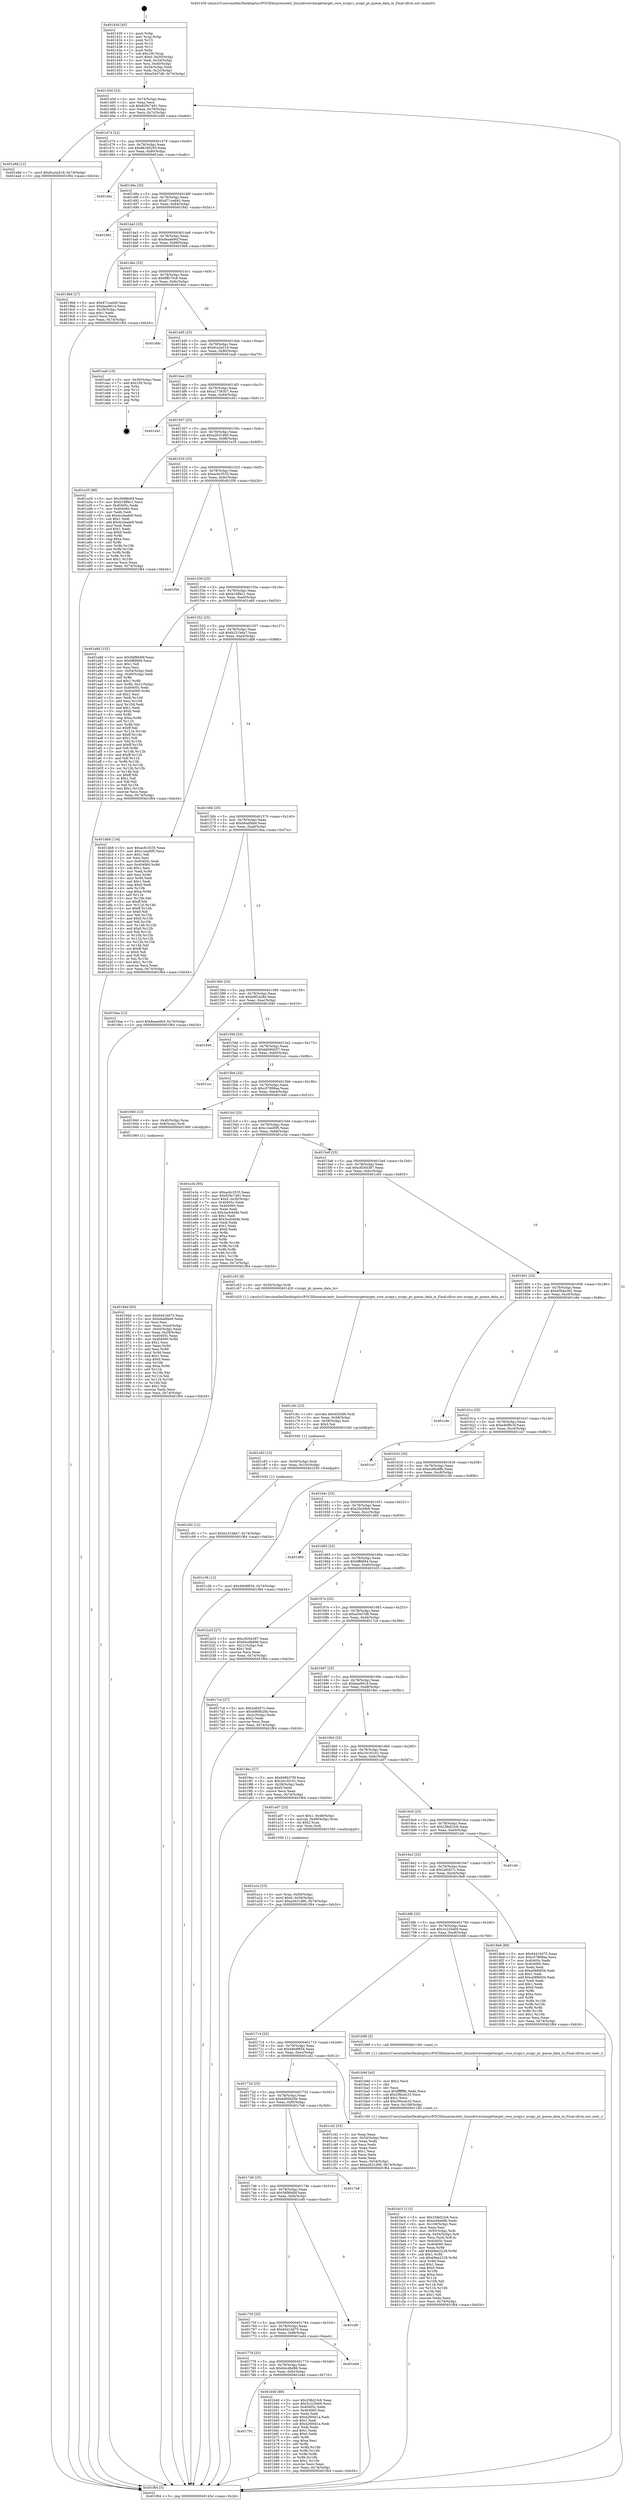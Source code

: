 digraph "0x401430" {
  label = "0x401430 (/mnt/c/Users/mathe/Desktop/tcc/POCII/binaries/extr_linuxdriverstargettarget_core_xcopy.c_xcopy_pt_queue_data_in_Final-ollvm.out::main(0))"
  labelloc = "t"
  node[shape=record]

  Entry [label="",width=0.3,height=0.3,shape=circle,fillcolor=black,style=filled]
  "0x40145d" [label="{
     0x40145d [23]\l
     | [instrs]\l
     &nbsp;&nbsp;0x40145d \<+3\>: mov -0x74(%rbp),%eax\l
     &nbsp;&nbsp;0x401460 \<+2\>: mov %eax,%ecx\l
     &nbsp;&nbsp;0x401462 \<+6\>: sub $0x829c7481,%ecx\l
     &nbsp;&nbsp;0x401468 \<+3\>: mov %eax,-0x78(%rbp)\l
     &nbsp;&nbsp;0x40146b \<+3\>: mov %ecx,-0x7c(%rbp)\l
     &nbsp;&nbsp;0x40146e \<+6\>: je 0000000000401e9d \<main+0xa6d\>\l
  }"]
  "0x401e9d" [label="{
     0x401e9d [12]\l
     | [instrs]\l
     &nbsp;&nbsp;0x401e9d \<+7\>: movl $0x9ca3a518,-0x74(%rbp)\l
     &nbsp;&nbsp;0x401ea4 \<+5\>: jmp 0000000000401f64 \<main+0xb34\>\l
  }"]
  "0x401474" [label="{
     0x401474 [22]\l
     | [instrs]\l
     &nbsp;&nbsp;0x401474 \<+5\>: jmp 0000000000401479 \<main+0x49\>\l
     &nbsp;&nbsp;0x401479 \<+3\>: mov -0x78(%rbp),%eax\l
     &nbsp;&nbsp;0x40147c \<+5\>: sub $0x86266293,%eax\l
     &nbsp;&nbsp;0x401481 \<+3\>: mov %eax,-0x80(%rbp)\l
     &nbsp;&nbsp;0x401484 \<+6\>: je 0000000000401ebc \<main+0xa8c\>\l
  }"]
  Exit [label="",width=0.3,height=0.3,shape=circle,fillcolor=black,style=filled,peripheries=2]
  "0x401ebc" [label="{
     0x401ebc\l
  }", style=dashed]
  "0x40148a" [label="{
     0x40148a [25]\l
     | [instrs]\l
     &nbsp;&nbsp;0x40148a \<+5\>: jmp 000000000040148f \<main+0x5f\>\l
     &nbsp;&nbsp;0x40148f \<+3\>: mov -0x78(%rbp),%eax\l
     &nbsp;&nbsp;0x401492 \<+5\>: sub $0x871ced40,%eax\l
     &nbsp;&nbsp;0x401497 \<+6\>: mov %eax,-0x84(%rbp)\l
     &nbsp;&nbsp;0x40149d \<+6\>: je 00000000004019d1 \<main+0x5a1\>\l
  }"]
  "0x401c92" [label="{
     0x401c92 [12]\l
     | [instrs]\l
     &nbsp;&nbsp;0x401c92 \<+7\>: movl $0xb231b6a7,-0x74(%rbp)\l
     &nbsp;&nbsp;0x401c99 \<+5\>: jmp 0000000000401f64 \<main+0xb34\>\l
  }"]
  "0x4019d1" [label="{
     0x4019d1\l
  }", style=dashed]
  "0x4014a3" [label="{
     0x4014a3 [25]\l
     | [instrs]\l
     &nbsp;&nbsp;0x4014a3 \<+5\>: jmp 00000000004014a8 \<main+0x78\>\l
     &nbsp;&nbsp;0x4014a8 \<+3\>: mov -0x78(%rbp),%eax\l
     &nbsp;&nbsp;0x4014ab \<+5\>: sub $0x8eaeb9cf,%eax\l
     &nbsp;&nbsp;0x4014b0 \<+6\>: mov %eax,-0x88(%rbp)\l
     &nbsp;&nbsp;0x4014b6 \<+6\>: je 00000000004019b6 \<main+0x586\>\l
  }"]
  "0x401c83" [label="{
     0x401c83 [15]\l
     | [instrs]\l
     &nbsp;&nbsp;0x401c83 \<+4\>: mov -0x50(%rbp),%rdi\l
     &nbsp;&nbsp;0x401c87 \<+6\>: mov %eax,-0x10c(%rbp)\l
     &nbsp;&nbsp;0x401c8d \<+5\>: call 0000000000401030 \<free@plt\>\l
     | [calls]\l
     &nbsp;&nbsp;0x401030 \{1\} (unknown)\l
  }"]
  "0x4019b6" [label="{
     0x4019b6 [27]\l
     | [instrs]\l
     &nbsp;&nbsp;0x4019b6 \<+5\>: mov $0x871ced40,%eax\l
     &nbsp;&nbsp;0x4019bb \<+5\>: mov $0xbea991d,%ecx\l
     &nbsp;&nbsp;0x4019c0 \<+3\>: mov -0x28(%rbp),%edx\l
     &nbsp;&nbsp;0x4019c3 \<+3\>: cmp $0x1,%edx\l
     &nbsp;&nbsp;0x4019c6 \<+3\>: cmovl %ecx,%eax\l
     &nbsp;&nbsp;0x4019c9 \<+3\>: mov %eax,-0x74(%rbp)\l
     &nbsp;&nbsp;0x4019cc \<+5\>: jmp 0000000000401f64 \<main+0xb34\>\l
  }"]
  "0x4014bc" [label="{
     0x4014bc [25]\l
     | [instrs]\l
     &nbsp;&nbsp;0x4014bc \<+5\>: jmp 00000000004014c1 \<main+0x91\>\l
     &nbsp;&nbsp;0x4014c1 \<+3\>: mov -0x78(%rbp),%eax\l
     &nbsp;&nbsp;0x4014c4 \<+5\>: sub $0x8ffc75c8,%eax\l
     &nbsp;&nbsp;0x4014c9 \<+6\>: mov %eax,-0x8c(%rbp)\l
     &nbsp;&nbsp;0x4014cf \<+6\>: je 00000000004018dc \<main+0x4ac\>\l
  }"]
  "0x401c6c" [label="{
     0x401c6c [23]\l
     | [instrs]\l
     &nbsp;&nbsp;0x401c6c \<+10\>: movabs $0x4020d6,%rdi\l
     &nbsp;&nbsp;0x401c76 \<+3\>: mov %eax,-0x58(%rbp)\l
     &nbsp;&nbsp;0x401c79 \<+3\>: mov -0x58(%rbp),%esi\l
     &nbsp;&nbsp;0x401c7c \<+2\>: mov $0x0,%al\l
     &nbsp;&nbsp;0x401c7e \<+5\>: call 0000000000401040 \<printf@plt\>\l
     | [calls]\l
     &nbsp;&nbsp;0x401040 \{1\} (unknown)\l
  }"]
  "0x4018dc" [label="{
     0x4018dc\l
  }", style=dashed]
  "0x4014d5" [label="{
     0x4014d5 [25]\l
     | [instrs]\l
     &nbsp;&nbsp;0x4014d5 \<+5\>: jmp 00000000004014da \<main+0xaa\>\l
     &nbsp;&nbsp;0x4014da \<+3\>: mov -0x78(%rbp),%eax\l
     &nbsp;&nbsp;0x4014dd \<+5\>: sub $0x9ca3a518,%eax\l
     &nbsp;&nbsp;0x4014e2 \<+6\>: mov %eax,-0x90(%rbp)\l
     &nbsp;&nbsp;0x4014e8 \<+6\>: je 0000000000401ea9 \<main+0xa79\>\l
  }"]
  "0x401bc5" [label="{
     0x401bc5 [113]\l
     | [instrs]\l
     &nbsp;&nbsp;0x401bc5 \<+5\>: mov $0x258d23c6,%ecx\l
     &nbsp;&nbsp;0x401bca \<+5\>: mov $0xec6be6fb,%edx\l
     &nbsp;&nbsp;0x401bcf \<+6\>: mov -0x108(%rbp),%esi\l
     &nbsp;&nbsp;0x401bd5 \<+3\>: imul %eax,%esi\l
     &nbsp;&nbsp;0x401bd8 \<+4\>: mov -0x50(%rbp),%rdi\l
     &nbsp;&nbsp;0x401bdc \<+4\>: movslq -0x54(%rbp),%r8\l
     &nbsp;&nbsp;0x401be0 \<+4\>: mov %esi,(%rdi,%r8,4)\l
     &nbsp;&nbsp;0x401be4 \<+7\>: mov 0x40405c,%eax\l
     &nbsp;&nbsp;0x401beb \<+7\>: mov 0x404060,%esi\l
     &nbsp;&nbsp;0x401bf2 \<+3\>: mov %eax,%r9d\l
     &nbsp;&nbsp;0x401bf5 \<+7\>: add $0xb9ee2228,%r9d\l
     &nbsp;&nbsp;0x401bfc \<+4\>: sub $0x1,%r9d\l
     &nbsp;&nbsp;0x401c00 \<+7\>: sub $0xb9ee2228,%r9d\l
     &nbsp;&nbsp;0x401c07 \<+4\>: imul %r9d,%eax\l
     &nbsp;&nbsp;0x401c0b \<+3\>: and $0x1,%eax\l
     &nbsp;&nbsp;0x401c0e \<+3\>: cmp $0x0,%eax\l
     &nbsp;&nbsp;0x401c11 \<+4\>: sete %r10b\l
     &nbsp;&nbsp;0x401c15 \<+3\>: cmp $0xa,%esi\l
     &nbsp;&nbsp;0x401c18 \<+4\>: setl %r11b\l
     &nbsp;&nbsp;0x401c1c \<+3\>: mov %r10b,%bl\l
     &nbsp;&nbsp;0x401c1f \<+3\>: and %r11b,%bl\l
     &nbsp;&nbsp;0x401c22 \<+3\>: xor %r11b,%r10b\l
     &nbsp;&nbsp;0x401c25 \<+3\>: or %r10b,%bl\l
     &nbsp;&nbsp;0x401c28 \<+3\>: test $0x1,%bl\l
     &nbsp;&nbsp;0x401c2b \<+3\>: cmovne %edx,%ecx\l
     &nbsp;&nbsp;0x401c2e \<+3\>: mov %ecx,-0x74(%rbp)\l
     &nbsp;&nbsp;0x401c31 \<+5\>: jmp 0000000000401f64 \<main+0xb34\>\l
  }"]
  "0x401ea9" [label="{
     0x401ea9 [19]\l
     | [instrs]\l
     &nbsp;&nbsp;0x401ea9 \<+3\>: mov -0x30(%rbp),%eax\l
     &nbsp;&nbsp;0x401eac \<+7\>: add $0x100,%rsp\l
     &nbsp;&nbsp;0x401eb3 \<+1\>: pop %rbx\l
     &nbsp;&nbsp;0x401eb4 \<+2\>: pop %r12\l
     &nbsp;&nbsp;0x401eb6 \<+2\>: pop %r14\l
     &nbsp;&nbsp;0x401eb8 \<+2\>: pop %r15\l
     &nbsp;&nbsp;0x401eba \<+1\>: pop %rbp\l
     &nbsp;&nbsp;0x401ebb \<+1\>: ret\l
  }"]
  "0x4014ee" [label="{
     0x4014ee [25]\l
     | [instrs]\l
     &nbsp;&nbsp;0x4014ee \<+5\>: jmp 00000000004014f3 \<main+0xc3\>\l
     &nbsp;&nbsp;0x4014f3 \<+3\>: mov -0x78(%rbp),%eax\l
     &nbsp;&nbsp;0x4014f6 \<+5\>: sub $0xa17393b7,%eax\l
     &nbsp;&nbsp;0x4014fb \<+6\>: mov %eax,-0x94(%rbp)\l
     &nbsp;&nbsp;0x401501 \<+6\>: je 0000000000401d41 \<main+0x911\>\l
  }"]
  "0x401b9d" [label="{
     0x401b9d [40]\l
     | [instrs]\l
     &nbsp;&nbsp;0x401b9d \<+5\>: mov $0x2,%ecx\l
     &nbsp;&nbsp;0x401ba2 \<+1\>: cltd\l
     &nbsp;&nbsp;0x401ba3 \<+2\>: idiv %ecx\l
     &nbsp;&nbsp;0x401ba5 \<+6\>: imul $0xfffffffe,%edx,%ecx\l
     &nbsp;&nbsp;0x401bab \<+6\>: sub $0x29bcdc33,%ecx\l
     &nbsp;&nbsp;0x401bb1 \<+3\>: add $0x1,%ecx\l
     &nbsp;&nbsp;0x401bb4 \<+6\>: add $0x29bcdc33,%ecx\l
     &nbsp;&nbsp;0x401bba \<+6\>: mov %ecx,-0x108(%rbp)\l
     &nbsp;&nbsp;0x401bc0 \<+5\>: call 0000000000401160 \<next_i\>\l
     | [calls]\l
     &nbsp;&nbsp;0x401160 \{1\} (/mnt/c/Users/mathe/Desktop/tcc/POCII/binaries/extr_linuxdriverstargettarget_core_xcopy.c_xcopy_pt_queue_data_in_Final-ollvm.out::next_i)\l
  }"]
  "0x401d41" [label="{
     0x401d41\l
  }", style=dashed]
  "0x401507" [label="{
     0x401507 [25]\l
     | [instrs]\l
     &nbsp;&nbsp;0x401507 \<+5\>: jmp 000000000040150c \<main+0xdc\>\l
     &nbsp;&nbsp;0x40150c \<+3\>: mov -0x78(%rbp),%eax\l
     &nbsp;&nbsp;0x40150f \<+5\>: sub $0xa2631d90,%eax\l
     &nbsp;&nbsp;0x401514 \<+6\>: mov %eax,-0x98(%rbp)\l
     &nbsp;&nbsp;0x40151a \<+6\>: je 0000000000401a35 \<main+0x605\>\l
  }"]
  "0x401791" [label="{
     0x401791\l
  }", style=dashed]
  "0x401a35" [label="{
     0x401a35 [88]\l
     | [instrs]\l
     &nbsp;&nbsp;0x401a35 \<+5\>: mov $0x56f86d0f,%eax\l
     &nbsp;&nbsp;0x401a3a \<+5\>: mov $0xb16ff4c1,%ecx\l
     &nbsp;&nbsp;0x401a3f \<+7\>: mov 0x40405c,%edx\l
     &nbsp;&nbsp;0x401a46 \<+7\>: mov 0x404060,%esi\l
     &nbsp;&nbsp;0x401a4d \<+2\>: mov %edx,%edi\l
     &nbsp;&nbsp;0x401a4f \<+6\>: sub $0x4ccbade9,%edi\l
     &nbsp;&nbsp;0x401a55 \<+3\>: sub $0x1,%edi\l
     &nbsp;&nbsp;0x401a58 \<+6\>: add $0x4ccbade9,%edi\l
     &nbsp;&nbsp;0x401a5e \<+3\>: imul %edi,%edx\l
     &nbsp;&nbsp;0x401a61 \<+3\>: and $0x1,%edx\l
     &nbsp;&nbsp;0x401a64 \<+3\>: cmp $0x0,%edx\l
     &nbsp;&nbsp;0x401a67 \<+4\>: sete %r8b\l
     &nbsp;&nbsp;0x401a6b \<+3\>: cmp $0xa,%esi\l
     &nbsp;&nbsp;0x401a6e \<+4\>: setl %r9b\l
     &nbsp;&nbsp;0x401a72 \<+3\>: mov %r8b,%r10b\l
     &nbsp;&nbsp;0x401a75 \<+3\>: and %r9b,%r10b\l
     &nbsp;&nbsp;0x401a78 \<+3\>: xor %r9b,%r8b\l
     &nbsp;&nbsp;0x401a7b \<+3\>: or %r8b,%r10b\l
     &nbsp;&nbsp;0x401a7e \<+4\>: test $0x1,%r10b\l
     &nbsp;&nbsp;0x401a82 \<+3\>: cmovne %ecx,%eax\l
     &nbsp;&nbsp;0x401a85 \<+3\>: mov %eax,-0x74(%rbp)\l
     &nbsp;&nbsp;0x401a88 \<+5\>: jmp 0000000000401f64 \<main+0xb34\>\l
  }"]
  "0x401520" [label="{
     0x401520 [25]\l
     | [instrs]\l
     &nbsp;&nbsp;0x401520 \<+5\>: jmp 0000000000401525 \<main+0xf5\>\l
     &nbsp;&nbsp;0x401525 \<+3\>: mov -0x78(%rbp),%eax\l
     &nbsp;&nbsp;0x401528 \<+5\>: sub $0xac6c3535,%eax\l
     &nbsp;&nbsp;0x40152d \<+6\>: mov %eax,-0x9c(%rbp)\l
     &nbsp;&nbsp;0x401533 \<+6\>: je 0000000000401f56 \<main+0xb26\>\l
  }"]
  "0x401b40" [label="{
     0x401b40 [88]\l
     | [instrs]\l
     &nbsp;&nbsp;0x401b40 \<+5\>: mov $0x258d23c6,%eax\l
     &nbsp;&nbsp;0x401b45 \<+5\>: mov $0x3c225e69,%ecx\l
     &nbsp;&nbsp;0x401b4a \<+7\>: mov 0x40405c,%edx\l
     &nbsp;&nbsp;0x401b51 \<+7\>: mov 0x404060,%esi\l
     &nbsp;&nbsp;0x401b58 \<+2\>: mov %edx,%edi\l
     &nbsp;&nbsp;0x401b5a \<+6\>: add $0x426fd41a,%edi\l
     &nbsp;&nbsp;0x401b60 \<+3\>: sub $0x1,%edi\l
     &nbsp;&nbsp;0x401b63 \<+6\>: sub $0x426fd41a,%edi\l
     &nbsp;&nbsp;0x401b69 \<+3\>: imul %edi,%edx\l
     &nbsp;&nbsp;0x401b6c \<+3\>: and $0x1,%edx\l
     &nbsp;&nbsp;0x401b6f \<+3\>: cmp $0x0,%edx\l
     &nbsp;&nbsp;0x401b72 \<+4\>: sete %r8b\l
     &nbsp;&nbsp;0x401b76 \<+3\>: cmp $0xa,%esi\l
     &nbsp;&nbsp;0x401b79 \<+4\>: setl %r9b\l
     &nbsp;&nbsp;0x401b7d \<+3\>: mov %r8b,%r10b\l
     &nbsp;&nbsp;0x401b80 \<+3\>: and %r9b,%r10b\l
     &nbsp;&nbsp;0x401b83 \<+3\>: xor %r9b,%r8b\l
     &nbsp;&nbsp;0x401b86 \<+3\>: or %r8b,%r10b\l
     &nbsp;&nbsp;0x401b89 \<+4\>: test $0x1,%r10b\l
     &nbsp;&nbsp;0x401b8d \<+3\>: cmovne %ecx,%eax\l
     &nbsp;&nbsp;0x401b90 \<+3\>: mov %eax,-0x74(%rbp)\l
     &nbsp;&nbsp;0x401b93 \<+5\>: jmp 0000000000401f64 \<main+0xb34\>\l
  }"]
  "0x401f56" [label="{
     0x401f56\l
  }", style=dashed]
  "0x401539" [label="{
     0x401539 [25]\l
     | [instrs]\l
     &nbsp;&nbsp;0x401539 \<+5\>: jmp 000000000040153e \<main+0x10e\>\l
     &nbsp;&nbsp;0x40153e \<+3\>: mov -0x78(%rbp),%eax\l
     &nbsp;&nbsp;0x401541 \<+5\>: sub $0xb16ff4c1,%eax\l
     &nbsp;&nbsp;0x401546 \<+6\>: mov %eax,-0xa0(%rbp)\l
     &nbsp;&nbsp;0x40154c \<+6\>: je 0000000000401a8d \<main+0x65d\>\l
  }"]
  "0x401778" [label="{
     0x401778 [25]\l
     | [instrs]\l
     &nbsp;&nbsp;0x401778 \<+5\>: jmp 000000000040177d \<main+0x34d\>\l
     &nbsp;&nbsp;0x40177d \<+3\>: mov -0x78(%rbp),%eax\l
     &nbsp;&nbsp;0x401780 \<+5\>: sub $0x64cdbd96,%eax\l
     &nbsp;&nbsp;0x401785 \<+6\>: mov %eax,-0xfc(%rbp)\l
     &nbsp;&nbsp;0x40178b \<+6\>: je 0000000000401b40 \<main+0x710\>\l
  }"]
  "0x401a8d" [label="{
     0x401a8d [152]\l
     | [instrs]\l
     &nbsp;&nbsp;0x401a8d \<+5\>: mov $0x56f86d0f,%eax\l
     &nbsp;&nbsp;0x401a92 \<+5\>: mov $0x9ffd684,%ecx\l
     &nbsp;&nbsp;0x401a97 \<+2\>: mov $0x1,%dl\l
     &nbsp;&nbsp;0x401a99 \<+2\>: xor %esi,%esi\l
     &nbsp;&nbsp;0x401a9b \<+3\>: mov -0x54(%rbp),%edi\l
     &nbsp;&nbsp;0x401a9e \<+3\>: cmp -0x48(%rbp),%edi\l
     &nbsp;&nbsp;0x401aa1 \<+4\>: setl %r8b\l
     &nbsp;&nbsp;0x401aa5 \<+4\>: and $0x1,%r8b\l
     &nbsp;&nbsp;0x401aa9 \<+4\>: mov %r8b,-0x21(%rbp)\l
     &nbsp;&nbsp;0x401aad \<+7\>: mov 0x40405c,%edi\l
     &nbsp;&nbsp;0x401ab4 \<+8\>: mov 0x404060,%r9d\l
     &nbsp;&nbsp;0x401abc \<+3\>: sub $0x1,%esi\l
     &nbsp;&nbsp;0x401abf \<+3\>: mov %edi,%r10d\l
     &nbsp;&nbsp;0x401ac2 \<+3\>: add %esi,%r10d\l
     &nbsp;&nbsp;0x401ac5 \<+4\>: imul %r10d,%edi\l
     &nbsp;&nbsp;0x401ac9 \<+3\>: and $0x1,%edi\l
     &nbsp;&nbsp;0x401acc \<+3\>: cmp $0x0,%edi\l
     &nbsp;&nbsp;0x401acf \<+4\>: sete %r8b\l
     &nbsp;&nbsp;0x401ad3 \<+4\>: cmp $0xa,%r9d\l
     &nbsp;&nbsp;0x401ad7 \<+4\>: setl %r11b\l
     &nbsp;&nbsp;0x401adb \<+3\>: mov %r8b,%bl\l
     &nbsp;&nbsp;0x401ade \<+3\>: xor $0xff,%bl\l
     &nbsp;&nbsp;0x401ae1 \<+3\>: mov %r11b,%r14b\l
     &nbsp;&nbsp;0x401ae4 \<+4\>: xor $0xff,%r14b\l
     &nbsp;&nbsp;0x401ae8 \<+3\>: xor $0x1,%dl\l
     &nbsp;&nbsp;0x401aeb \<+3\>: mov %bl,%r15b\l
     &nbsp;&nbsp;0x401aee \<+4\>: and $0xff,%r15b\l
     &nbsp;&nbsp;0x401af2 \<+3\>: and %dl,%r8b\l
     &nbsp;&nbsp;0x401af5 \<+3\>: mov %r14b,%r12b\l
     &nbsp;&nbsp;0x401af8 \<+4\>: and $0xff,%r12b\l
     &nbsp;&nbsp;0x401afc \<+3\>: and %dl,%r11b\l
     &nbsp;&nbsp;0x401aff \<+3\>: or %r8b,%r15b\l
     &nbsp;&nbsp;0x401b02 \<+3\>: or %r11b,%r12b\l
     &nbsp;&nbsp;0x401b05 \<+3\>: xor %r12b,%r15b\l
     &nbsp;&nbsp;0x401b08 \<+3\>: or %r14b,%bl\l
     &nbsp;&nbsp;0x401b0b \<+3\>: xor $0xff,%bl\l
     &nbsp;&nbsp;0x401b0e \<+3\>: or $0x1,%dl\l
     &nbsp;&nbsp;0x401b11 \<+2\>: and %dl,%bl\l
     &nbsp;&nbsp;0x401b13 \<+3\>: or %bl,%r15b\l
     &nbsp;&nbsp;0x401b16 \<+4\>: test $0x1,%r15b\l
     &nbsp;&nbsp;0x401b1a \<+3\>: cmovne %ecx,%eax\l
     &nbsp;&nbsp;0x401b1d \<+3\>: mov %eax,-0x74(%rbp)\l
     &nbsp;&nbsp;0x401b20 \<+5\>: jmp 0000000000401f64 \<main+0xb34\>\l
  }"]
  "0x401552" [label="{
     0x401552 [25]\l
     | [instrs]\l
     &nbsp;&nbsp;0x401552 \<+5\>: jmp 0000000000401557 \<main+0x127\>\l
     &nbsp;&nbsp;0x401557 \<+3\>: mov -0x78(%rbp),%eax\l
     &nbsp;&nbsp;0x40155a \<+5\>: sub $0xb231b6a7,%eax\l
     &nbsp;&nbsp;0x40155f \<+6\>: mov %eax,-0xa4(%rbp)\l
     &nbsp;&nbsp;0x401565 \<+6\>: je 0000000000401db8 \<main+0x988\>\l
  }"]
  "0x401ed4" [label="{
     0x401ed4\l
  }", style=dashed]
  "0x401db8" [label="{
     0x401db8 [134]\l
     | [instrs]\l
     &nbsp;&nbsp;0x401db8 \<+5\>: mov $0xac6c3535,%eax\l
     &nbsp;&nbsp;0x401dbd \<+5\>: mov $0xc1eed5f5,%ecx\l
     &nbsp;&nbsp;0x401dc2 \<+2\>: mov $0x1,%dl\l
     &nbsp;&nbsp;0x401dc4 \<+2\>: xor %esi,%esi\l
     &nbsp;&nbsp;0x401dc6 \<+7\>: mov 0x40405c,%edi\l
     &nbsp;&nbsp;0x401dcd \<+8\>: mov 0x404060,%r8d\l
     &nbsp;&nbsp;0x401dd5 \<+3\>: sub $0x1,%esi\l
     &nbsp;&nbsp;0x401dd8 \<+3\>: mov %edi,%r9d\l
     &nbsp;&nbsp;0x401ddb \<+3\>: add %esi,%r9d\l
     &nbsp;&nbsp;0x401dde \<+4\>: imul %r9d,%edi\l
     &nbsp;&nbsp;0x401de2 \<+3\>: and $0x1,%edi\l
     &nbsp;&nbsp;0x401de5 \<+3\>: cmp $0x0,%edi\l
     &nbsp;&nbsp;0x401de8 \<+4\>: sete %r10b\l
     &nbsp;&nbsp;0x401dec \<+4\>: cmp $0xa,%r8d\l
     &nbsp;&nbsp;0x401df0 \<+4\>: setl %r11b\l
     &nbsp;&nbsp;0x401df4 \<+3\>: mov %r10b,%bl\l
     &nbsp;&nbsp;0x401df7 \<+3\>: xor $0xff,%bl\l
     &nbsp;&nbsp;0x401dfa \<+3\>: mov %r11b,%r14b\l
     &nbsp;&nbsp;0x401dfd \<+4\>: xor $0xff,%r14b\l
     &nbsp;&nbsp;0x401e01 \<+3\>: xor $0x0,%dl\l
     &nbsp;&nbsp;0x401e04 \<+3\>: mov %bl,%r15b\l
     &nbsp;&nbsp;0x401e07 \<+4\>: and $0x0,%r15b\l
     &nbsp;&nbsp;0x401e0b \<+3\>: and %dl,%r10b\l
     &nbsp;&nbsp;0x401e0e \<+3\>: mov %r14b,%r12b\l
     &nbsp;&nbsp;0x401e11 \<+4\>: and $0x0,%r12b\l
     &nbsp;&nbsp;0x401e15 \<+3\>: and %dl,%r11b\l
     &nbsp;&nbsp;0x401e18 \<+3\>: or %r10b,%r15b\l
     &nbsp;&nbsp;0x401e1b \<+3\>: or %r11b,%r12b\l
     &nbsp;&nbsp;0x401e1e \<+3\>: xor %r12b,%r15b\l
     &nbsp;&nbsp;0x401e21 \<+3\>: or %r14b,%bl\l
     &nbsp;&nbsp;0x401e24 \<+3\>: xor $0xff,%bl\l
     &nbsp;&nbsp;0x401e27 \<+3\>: or $0x0,%dl\l
     &nbsp;&nbsp;0x401e2a \<+2\>: and %dl,%bl\l
     &nbsp;&nbsp;0x401e2c \<+3\>: or %bl,%r15b\l
     &nbsp;&nbsp;0x401e2f \<+4\>: test $0x1,%r15b\l
     &nbsp;&nbsp;0x401e33 \<+3\>: cmovne %ecx,%eax\l
     &nbsp;&nbsp;0x401e36 \<+3\>: mov %eax,-0x74(%rbp)\l
     &nbsp;&nbsp;0x401e39 \<+5\>: jmp 0000000000401f64 \<main+0xb34\>\l
  }"]
  "0x40156b" [label="{
     0x40156b [25]\l
     | [instrs]\l
     &nbsp;&nbsp;0x40156b \<+5\>: jmp 0000000000401570 \<main+0x140\>\l
     &nbsp;&nbsp;0x401570 \<+3\>: mov -0x78(%rbp),%eax\l
     &nbsp;&nbsp;0x401573 \<+5\>: sub $0xb6adfde9,%eax\l
     &nbsp;&nbsp;0x401578 \<+6\>: mov %eax,-0xa8(%rbp)\l
     &nbsp;&nbsp;0x40157e \<+6\>: je 00000000004019aa \<main+0x57a\>\l
  }"]
  "0x40175f" [label="{
     0x40175f [25]\l
     | [instrs]\l
     &nbsp;&nbsp;0x40175f \<+5\>: jmp 0000000000401764 \<main+0x334\>\l
     &nbsp;&nbsp;0x401764 \<+3\>: mov -0x78(%rbp),%eax\l
     &nbsp;&nbsp;0x401767 \<+5\>: sub $0x6441b075,%eax\l
     &nbsp;&nbsp;0x40176c \<+6\>: mov %eax,-0xf8(%rbp)\l
     &nbsp;&nbsp;0x401772 \<+6\>: je 0000000000401ed4 \<main+0xaa4\>\l
  }"]
  "0x4019aa" [label="{
     0x4019aa [12]\l
     | [instrs]\l
     &nbsp;&nbsp;0x4019aa \<+7\>: movl $0x8eaeb9cf,-0x74(%rbp)\l
     &nbsp;&nbsp;0x4019b1 \<+5\>: jmp 0000000000401f64 \<main+0xb34\>\l
  }"]
  "0x401584" [label="{
     0x401584 [25]\l
     | [instrs]\l
     &nbsp;&nbsp;0x401584 \<+5\>: jmp 0000000000401589 \<main+0x159\>\l
     &nbsp;&nbsp;0x401589 \<+3\>: mov -0x78(%rbp),%eax\l
     &nbsp;&nbsp;0x40158c \<+5\>: sub $0xb9f24c8d,%eax\l
     &nbsp;&nbsp;0x401591 \<+6\>: mov %eax,-0xac(%rbp)\l
     &nbsp;&nbsp;0x401597 \<+6\>: je 0000000000401840 \<main+0x410\>\l
  }"]
  "0x401ef0" [label="{
     0x401ef0\l
  }", style=dashed]
  "0x401840" [label="{
     0x401840\l
  }", style=dashed]
  "0x40159d" [label="{
     0x40159d [25]\l
     | [instrs]\l
     &nbsp;&nbsp;0x40159d \<+5\>: jmp 00000000004015a2 \<main+0x172\>\l
     &nbsp;&nbsp;0x4015a2 \<+3\>: mov -0x78(%rbp),%eax\l
     &nbsp;&nbsp;0x4015a5 \<+5\>: sub $0xbb09d257,%eax\l
     &nbsp;&nbsp;0x4015aa \<+6\>: mov %eax,-0xb0(%rbp)\l
     &nbsp;&nbsp;0x4015b0 \<+6\>: je 0000000000401ccc \<main+0x89c\>\l
  }"]
  "0x401746" [label="{
     0x401746 [25]\l
     | [instrs]\l
     &nbsp;&nbsp;0x401746 \<+5\>: jmp 000000000040174b \<main+0x31b\>\l
     &nbsp;&nbsp;0x40174b \<+3\>: mov -0x78(%rbp),%eax\l
     &nbsp;&nbsp;0x40174e \<+5\>: sub $0x56f86d0f,%eax\l
     &nbsp;&nbsp;0x401753 \<+6\>: mov %eax,-0xf4(%rbp)\l
     &nbsp;&nbsp;0x401759 \<+6\>: je 0000000000401ef0 \<main+0xac0\>\l
  }"]
  "0x401ccc" [label="{
     0x401ccc\l
  }", style=dashed]
  "0x4015b6" [label="{
     0x4015b6 [25]\l
     | [instrs]\l
     &nbsp;&nbsp;0x4015b6 \<+5\>: jmp 00000000004015bb \<main+0x18b\>\l
     &nbsp;&nbsp;0x4015bb \<+3\>: mov -0x78(%rbp),%eax\l
     &nbsp;&nbsp;0x4015be \<+5\>: sub $0xc07899aa,%eax\l
     &nbsp;&nbsp;0x4015c3 \<+6\>: mov %eax,-0xb4(%rbp)\l
     &nbsp;&nbsp;0x4015c9 \<+6\>: je 0000000000401940 \<main+0x510\>\l
  }"]
  "0x4017e8" [label="{
     0x4017e8\l
  }", style=dashed]
  "0x401940" [label="{
     0x401940 [13]\l
     | [instrs]\l
     &nbsp;&nbsp;0x401940 \<+4\>: mov -0x40(%rbp),%rax\l
     &nbsp;&nbsp;0x401944 \<+4\>: mov 0x8(%rax),%rdi\l
     &nbsp;&nbsp;0x401948 \<+5\>: call 0000000000401060 \<atoi@plt\>\l
     | [calls]\l
     &nbsp;&nbsp;0x401060 \{1\} (unknown)\l
  }"]
  "0x4015cf" [label="{
     0x4015cf [25]\l
     | [instrs]\l
     &nbsp;&nbsp;0x4015cf \<+5\>: jmp 00000000004015d4 \<main+0x1a4\>\l
     &nbsp;&nbsp;0x4015d4 \<+3\>: mov -0x78(%rbp),%eax\l
     &nbsp;&nbsp;0x4015d7 \<+5\>: sub $0xc1eed5f5,%eax\l
     &nbsp;&nbsp;0x4015dc \<+6\>: mov %eax,-0xb8(%rbp)\l
     &nbsp;&nbsp;0x4015e2 \<+6\>: je 0000000000401e3e \<main+0xa0e\>\l
  }"]
  "0x40172d" [label="{
     0x40172d [25]\l
     | [instrs]\l
     &nbsp;&nbsp;0x40172d \<+5\>: jmp 0000000000401732 \<main+0x302\>\l
     &nbsp;&nbsp;0x401732 \<+3\>: mov -0x78(%rbp),%eax\l
     &nbsp;&nbsp;0x401735 \<+5\>: sub $0x4d60b20b,%eax\l
     &nbsp;&nbsp;0x40173a \<+6\>: mov %eax,-0xf0(%rbp)\l
     &nbsp;&nbsp;0x401740 \<+6\>: je 00000000004017e8 \<main+0x3b8\>\l
  }"]
  "0x401e3e" [label="{
     0x401e3e [95]\l
     | [instrs]\l
     &nbsp;&nbsp;0x401e3e \<+5\>: mov $0xac6c3535,%eax\l
     &nbsp;&nbsp;0x401e43 \<+5\>: mov $0x829c7481,%ecx\l
     &nbsp;&nbsp;0x401e48 \<+7\>: movl $0x0,-0x30(%rbp)\l
     &nbsp;&nbsp;0x401e4f \<+7\>: mov 0x40405c,%edx\l
     &nbsp;&nbsp;0x401e56 \<+7\>: mov 0x404060,%esi\l
     &nbsp;&nbsp;0x401e5d \<+2\>: mov %edx,%edi\l
     &nbsp;&nbsp;0x401e5f \<+6\>: sub $0x3acb4d4b,%edi\l
     &nbsp;&nbsp;0x401e65 \<+3\>: sub $0x1,%edi\l
     &nbsp;&nbsp;0x401e68 \<+6\>: add $0x3acb4d4b,%edi\l
     &nbsp;&nbsp;0x401e6e \<+3\>: imul %edi,%edx\l
     &nbsp;&nbsp;0x401e71 \<+3\>: and $0x1,%edx\l
     &nbsp;&nbsp;0x401e74 \<+3\>: cmp $0x0,%edx\l
     &nbsp;&nbsp;0x401e77 \<+4\>: sete %r8b\l
     &nbsp;&nbsp;0x401e7b \<+3\>: cmp $0xa,%esi\l
     &nbsp;&nbsp;0x401e7e \<+4\>: setl %r9b\l
     &nbsp;&nbsp;0x401e82 \<+3\>: mov %r8b,%r10b\l
     &nbsp;&nbsp;0x401e85 \<+3\>: and %r9b,%r10b\l
     &nbsp;&nbsp;0x401e88 \<+3\>: xor %r9b,%r8b\l
     &nbsp;&nbsp;0x401e8b \<+3\>: or %r8b,%r10b\l
     &nbsp;&nbsp;0x401e8e \<+4\>: test $0x1,%r10b\l
     &nbsp;&nbsp;0x401e92 \<+3\>: cmovne %ecx,%eax\l
     &nbsp;&nbsp;0x401e95 \<+3\>: mov %eax,-0x74(%rbp)\l
     &nbsp;&nbsp;0x401e98 \<+5\>: jmp 0000000000401f64 \<main+0xb34\>\l
  }"]
  "0x4015e8" [label="{
     0x4015e8 [25]\l
     | [instrs]\l
     &nbsp;&nbsp;0x4015e8 \<+5\>: jmp 00000000004015ed \<main+0x1bd\>\l
     &nbsp;&nbsp;0x4015ed \<+3\>: mov -0x78(%rbp),%eax\l
     &nbsp;&nbsp;0x4015f0 \<+5\>: sub $0xc9264387,%eax\l
     &nbsp;&nbsp;0x4015f5 \<+6\>: mov %eax,-0xbc(%rbp)\l
     &nbsp;&nbsp;0x4015fb \<+6\>: je 0000000000401c63 \<main+0x833\>\l
  }"]
  "0x401c42" [label="{
     0x401c42 [33]\l
     | [instrs]\l
     &nbsp;&nbsp;0x401c42 \<+2\>: xor %eax,%eax\l
     &nbsp;&nbsp;0x401c44 \<+3\>: mov -0x54(%rbp),%ecx\l
     &nbsp;&nbsp;0x401c47 \<+2\>: mov %eax,%edx\l
     &nbsp;&nbsp;0x401c49 \<+2\>: sub %ecx,%edx\l
     &nbsp;&nbsp;0x401c4b \<+2\>: mov %eax,%ecx\l
     &nbsp;&nbsp;0x401c4d \<+3\>: sub $0x1,%ecx\l
     &nbsp;&nbsp;0x401c50 \<+2\>: add %ecx,%edx\l
     &nbsp;&nbsp;0x401c52 \<+2\>: sub %edx,%eax\l
     &nbsp;&nbsp;0x401c54 \<+3\>: mov %eax,-0x54(%rbp)\l
     &nbsp;&nbsp;0x401c57 \<+7\>: movl $0xa2631d90,-0x74(%rbp)\l
     &nbsp;&nbsp;0x401c5e \<+5\>: jmp 0000000000401f64 \<main+0xb34\>\l
  }"]
  "0x401c63" [label="{
     0x401c63 [9]\l
     | [instrs]\l
     &nbsp;&nbsp;0x401c63 \<+4\>: mov -0x50(%rbp),%rdi\l
     &nbsp;&nbsp;0x401c67 \<+5\>: call 0000000000401420 \<xcopy_pt_queue_data_in\>\l
     | [calls]\l
     &nbsp;&nbsp;0x401420 \{1\} (/mnt/c/Users/mathe/Desktop/tcc/POCII/binaries/extr_linuxdriverstargettarget_core_xcopy.c_xcopy_pt_queue_data_in_Final-ollvm.out::xcopy_pt_queue_data_in)\l
  }"]
  "0x401601" [label="{
     0x401601 [25]\l
     | [instrs]\l
     &nbsp;&nbsp;0x401601 \<+5\>: jmp 0000000000401606 \<main+0x1d6\>\l
     &nbsp;&nbsp;0x401606 \<+3\>: mov -0x78(%rbp),%eax\l
     &nbsp;&nbsp;0x401609 \<+5\>: sub $0xd36da382,%eax\l
     &nbsp;&nbsp;0x40160e \<+6\>: mov %eax,-0xc0(%rbp)\l
     &nbsp;&nbsp;0x401614 \<+6\>: je 0000000000401c9e \<main+0x86e\>\l
  }"]
  "0x401714" [label="{
     0x401714 [25]\l
     | [instrs]\l
     &nbsp;&nbsp;0x401714 \<+5\>: jmp 0000000000401719 \<main+0x2e9\>\l
     &nbsp;&nbsp;0x401719 \<+3\>: mov -0x78(%rbp),%eax\l
     &nbsp;&nbsp;0x40171c \<+5\>: sub $0x49e9f654,%eax\l
     &nbsp;&nbsp;0x401721 \<+6\>: mov %eax,-0xec(%rbp)\l
     &nbsp;&nbsp;0x401727 \<+6\>: je 0000000000401c42 \<main+0x812\>\l
  }"]
  "0x401c9e" [label="{
     0x401c9e\l
  }", style=dashed]
  "0x40161a" [label="{
     0x40161a [25]\l
     | [instrs]\l
     &nbsp;&nbsp;0x40161a \<+5\>: jmp 000000000040161f \<main+0x1ef\>\l
     &nbsp;&nbsp;0x40161f \<+3\>: mov -0x78(%rbp),%eax\l
     &nbsp;&nbsp;0x401622 \<+5\>: sub $0xe40f8c3f,%eax\l
     &nbsp;&nbsp;0x401627 \<+6\>: mov %eax,-0xc4(%rbp)\l
     &nbsp;&nbsp;0x40162d \<+6\>: je 0000000000401ce7 \<main+0x8b7\>\l
  }"]
  "0x401b98" [label="{
     0x401b98 [5]\l
     | [instrs]\l
     &nbsp;&nbsp;0x401b98 \<+5\>: call 0000000000401160 \<next_i\>\l
     | [calls]\l
     &nbsp;&nbsp;0x401160 \{1\} (/mnt/c/Users/mathe/Desktop/tcc/POCII/binaries/extr_linuxdriverstargettarget_core_xcopy.c_xcopy_pt_queue_data_in_Final-ollvm.out::next_i)\l
  }"]
  "0x401ce7" [label="{
     0x401ce7\l
  }", style=dashed]
  "0x401633" [label="{
     0x401633 [25]\l
     | [instrs]\l
     &nbsp;&nbsp;0x401633 \<+5\>: jmp 0000000000401638 \<main+0x208\>\l
     &nbsp;&nbsp;0x401638 \<+3\>: mov -0x78(%rbp),%eax\l
     &nbsp;&nbsp;0x40163b \<+5\>: sub $0xec6be6fb,%eax\l
     &nbsp;&nbsp;0x401640 \<+6\>: mov %eax,-0xc8(%rbp)\l
     &nbsp;&nbsp;0x401646 \<+6\>: je 0000000000401c36 \<main+0x806\>\l
  }"]
  "0x401a1e" [label="{
     0x401a1e [23]\l
     | [instrs]\l
     &nbsp;&nbsp;0x401a1e \<+4\>: mov %rax,-0x50(%rbp)\l
     &nbsp;&nbsp;0x401a22 \<+7\>: movl $0x0,-0x54(%rbp)\l
     &nbsp;&nbsp;0x401a29 \<+7\>: movl $0xa2631d90,-0x74(%rbp)\l
     &nbsp;&nbsp;0x401a30 \<+5\>: jmp 0000000000401f64 \<main+0xb34\>\l
  }"]
  "0x401c36" [label="{
     0x401c36 [12]\l
     | [instrs]\l
     &nbsp;&nbsp;0x401c36 \<+7\>: movl $0x49e9f654,-0x74(%rbp)\l
     &nbsp;&nbsp;0x401c3d \<+5\>: jmp 0000000000401f64 \<main+0xb34\>\l
  }"]
  "0x40164c" [label="{
     0x40164c [25]\l
     | [instrs]\l
     &nbsp;&nbsp;0x40164c \<+5\>: jmp 0000000000401651 \<main+0x221\>\l
     &nbsp;&nbsp;0x401651 \<+3\>: mov -0x78(%rbp),%eax\l
     &nbsp;&nbsp;0x401654 \<+5\>: sub $0x25a30b9,%eax\l
     &nbsp;&nbsp;0x401659 \<+6\>: mov %eax,-0xcc(%rbp)\l
     &nbsp;&nbsp;0x40165f \<+6\>: je 0000000000401d60 \<main+0x930\>\l
  }"]
  "0x40194d" [label="{
     0x40194d [93]\l
     | [instrs]\l
     &nbsp;&nbsp;0x40194d \<+5\>: mov $0x6441b075,%ecx\l
     &nbsp;&nbsp;0x401952 \<+5\>: mov $0xb6adfde9,%edx\l
     &nbsp;&nbsp;0x401957 \<+2\>: xor %esi,%esi\l
     &nbsp;&nbsp;0x401959 \<+3\>: mov %eax,-0x44(%rbp)\l
     &nbsp;&nbsp;0x40195c \<+3\>: mov -0x44(%rbp),%eax\l
     &nbsp;&nbsp;0x40195f \<+3\>: mov %eax,-0x28(%rbp)\l
     &nbsp;&nbsp;0x401962 \<+7\>: mov 0x40405c,%eax\l
     &nbsp;&nbsp;0x401969 \<+8\>: mov 0x404060,%r8d\l
     &nbsp;&nbsp;0x401971 \<+3\>: sub $0x1,%esi\l
     &nbsp;&nbsp;0x401974 \<+3\>: mov %eax,%r9d\l
     &nbsp;&nbsp;0x401977 \<+3\>: add %esi,%r9d\l
     &nbsp;&nbsp;0x40197a \<+4\>: imul %r9d,%eax\l
     &nbsp;&nbsp;0x40197e \<+3\>: and $0x1,%eax\l
     &nbsp;&nbsp;0x401981 \<+3\>: cmp $0x0,%eax\l
     &nbsp;&nbsp;0x401984 \<+4\>: sete %r10b\l
     &nbsp;&nbsp;0x401988 \<+4\>: cmp $0xa,%r8d\l
     &nbsp;&nbsp;0x40198c \<+4\>: setl %r11b\l
     &nbsp;&nbsp;0x401990 \<+3\>: mov %r10b,%bl\l
     &nbsp;&nbsp;0x401993 \<+3\>: and %r11b,%bl\l
     &nbsp;&nbsp;0x401996 \<+3\>: xor %r11b,%r10b\l
     &nbsp;&nbsp;0x401999 \<+3\>: or %r10b,%bl\l
     &nbsp;&nbsp;0x40199c \<+3\>: test $0x1,%bl\l
     &nbsp;&nbsp;0x40199f \<+3\>: cmovne %edx,%ecx\l
     &nbsp;&nbsp;0x4019a2 \<+3\>: mov %ecx,-0x74(%rbp)\l
     &nbsp;&nbsp;0x4019a5 \<+5\>: jmp 0000000000401f64 \<main+0xb34\>\l
  }"]
  "0x401d60" [label="{
     0x401d60\l
  }", style=dashed]
  "0x401665" [label="{
     0x401665 [25]\l
     | [instrs]\l
     &nbsp;&nbsp;0x401665 \<+5\>: jmp 000000000040166a \<main+0x23a\>\l
     &nbsp;&nbsp;0x40166a \<+3\>: mov -0x78(%rbp),%eax\l
     &nbsp;&nbsp;0x40166d \<+5\>: sub $0x9ffd684,%eax\l
     &nbsp;&nbsp;0x401672 \<+6\>: mov %eax,-0xd0(%rbp)\l
     &nbsp;&nbsp;0x401678 \<+6\>: je 0000000000401b25 \<main+0x6f5\>\l
  }"]
  "0x4016fb" [label="{
     0x4016fb [25]\l
     | [instrs]\l
     &nbsp;&nbsp;0x4016fb \<+5\>: jmp 0000000000401700 \<main+0x2d0\>\l
     &nbsp;&nbsp;0x401700 \<+3\>: mov -0x78(%rbp),%eax\l
     &nbsp;&nbsp;0x401703 \<+5\>: sub $0x3c225e69,%eax\l
     &nbsp;&nbsp;0x401708 \<+6\>: mov %eax,-0xe8(%rbp)\l
     &nbsp;&nbsp;0x40170e \<+6\>: je 0000000000401b98 \<main+0x768\>\l
  }"]
  "0x401b25" [label="{
     0x401b25 [27]\l
     | [instrs]\l
     &nbsp;&nbsp;0x401b25 \<+5\>: mov $0xc9264387,%eax\l
     &nbsp;&nbsp;0x401b2a \<+5\>: mov $0x64cdbd96,%ecx\l
     &nbsp;&nbsp;0x401b2f \<+3\>: mov -0x21(%rbp),%dl\l
     &nbsp;&nbsp;0x401b32 \<+3\>: test $0x1,%dl\l
     &nbsp;&nbsp;0x401b35 \<+3\>: cmovne %ecx,%eax\l
     &nbsp;&nbsp;0x401b38 \<+3\>: mov %eax,-0x74(%rbp)\l
     &nbsp;&nbsp;0x401b3b \<+5\>: jmp 0000000000401f64 \<main+0xb34\>\l
  }"]
  "0x40167e" [label="{
     0x40167e [25]\l
     | [instrs]\l
     &nbsp;&nbsp;0x40167e \<+5\>: jmp 0000000000401683 \<main+0x253\>\l
     &nbsp;&nbsp;0x401683 \<+3\>: mov -0x78(%rbp),%eax\l
     &nbsp;&nbsp;0x401686 \<+5\>: sub $0xa54d7d8,%eax\l
     &nbsp;&nbsp;0x40168b \<+6\>: mov %eax,-0xd4(%rbp)\l
     &nbsp;&nbsp;0x401691 \<+6\>: je 00000000004017cd \<main+0x39d\>\l
  }"]
  "0x4018e8" [label="{
     0x4018e8 [88]\l
     | [instrs]\l
     &nbsp;&nbsp;0x4018e8 \<+5\>: mov $0x6441b075,%eax\l
     &nbsp;&nbsp;0x4018ed \<+5\>: mov $0xc07899aa,%ecx\l
     &nbsp;&nbsp;0x4018f2 \<+7\>: mov 0x40405c,%edx\l
     &nbsp;&nbsp;0x4018f9 \<+7\>: mov 0x404060,%esi\l
     &nbsp;&nbsp;0x401900 \<+2\>: mov %edx,%edi\l
     &nbsp;&nbsp;0x401902 \<+6\>: sub $0xa08fb934,%edi\l
     &nbsp;&nbsp;0x401908 \<+3\>: sub $0x1,%edi\l
     &nbsp;&nbsp;0x40190b \<+6\>: add $0xa08fb934,%edi\l
     &nbsp;&nbsp;0x401911 \<+3\>: imul %edi,%edx\l
     &nbsp;&nbsp;0x401914 \<+3\>: and $0x1,%edx\l
     &nbsp;&nbsp;0x401917 \<+3\>: cmp $0x0,%edx\l
     &nbsp;&nbsp;0x40191a \<+4\>: sete %r8b\l
     &nbsp;&nbsp;0x40191e \<+3\>: cmp $0xa,%esi\l
     &nbsp;&nbsp;0x401921 \<+4\>: setl %r9b\l
     &nbsp;&nbsp;0x401925 \<+3\>: mov %r8b,%r10b\l
     &nbsp;&nbsp;0x401928 \<+3\>: and %r9b,%r10b\l
     &nbsp;&nbsp;0x40192b \<+3\>: xor %r9b,%r8b\l
     &nbsp;&nbsp;0x40192e \<+3\>: or %r8b,%r10b\l
     &nbsp;&nbsp;0x401931 \<+4\>: test $0x1,%r10b\l
     &nbsp;&nbsp;0x401935 \<+3\>: cmovne %ecx,%eax\l
     &nbsp;&nbsp;0x401938 \<+3\>: mov %eax,-0x74(%rbp)\l
     &nbsp;&nbsp;0x40193b \<+5\>: jmp 0000000000401f64 \<main+0xb34\>\l
  }"]
  "0x4017cd" [label="{
     0x4017cd [27]\l
     | [instrs]\l
     &nbsp;&nbsp;0x4017cd \<+5\>: mov $0x2efcf27c,%eax\l
     &nbsp;&nbsp;0x4017d2 \<+5\>: mov $0x4d60b20b,%ecx\l
     &nbsp;&nbsp;0x4017d7 \<+3\>: mov -0x2c(%rbp),%edx\l
     &nbsp;&nbsp;0x4017da \<+3\>: cmp $0x2,%edx\l
     &nbsp;&nbsp;0x4017dd \<+3\>: cmovne %ecx,%eax\l
     &nbsp;&nbsp;0x4017e0 \<+3\>: mov %eax,-0x74(%rbp)\l
     &nbsp;&nbsp;0x4017e3 \<+5\>: jmp 0000000000401f64 \<main+0xb34\>\l
  }"]
  "0x401697" [label="{
     0x401697 [25]\l
     | [instrs]\l
     &nbsp;&nbsp;0x401697 \<+5\>: jmp 000000000040169c \<main+0x26c\>\l
     &nbsp;&nbsp;0x40169c \<+3\>: mov -0x78(%rbp),%eax\l
     &nbsp;&nbsp;0x40169f \<+5\>: sub $0xbea991d,%eax\l
     &nbsp;&nbsp;0x4016a4 \<+6\>: mov %eax,-0xd8(%rbp)\l
     &nbsp;&nbsp;0x4016aa \<+6\>: je 00000000004019ec \<main+0x5bc\>\l
  }"]
  "0x401f64" [label="{
     0x401f64 [5]\l
     | [instrs]\l
     &nbsp;&nbsp;0x401f64 \<+5\>: jmp 000000000040145d \<main+0x2d\>\l
  }"]
  "0x401430" [label="{
     0x401430 [45]\l
     | [instrs]\l
     &nbsp;&nbsp;0x401430 \<+1\>: push %rbp\l
     &nbsp;&nbsp;0x401431 \<+3\>: mov %rsp,%rbp\l
     &nbsp;&nbsp;0x401434 \<+2\>: push %r15\l
     &nbsp;&nbsp;0x401436 \<+2\>: push %r14\l
     &nbsp;&nbsp;0x401438 \<+2\>: push %r12\l
     &nbsp;&nbsp;0x40143a \<+1\>: push %rbx\l
     &nbsp;&nbsp;0x40143b \<+7\>: sub $0x100,%rsp\l
     &nbsp;&nbsp;0x401442 \<+7\>: movl $0x0,-0x30(%rbp)\l
     &nbsp;&nbsp;0x401449 \<+3\>: mov %edi,-0x34(%rbp)\l
     &nbsp;&nbsp;0x40144c \<+4\>: mov %rsi,-0x40(%rbp)\l
     &nbsp;&nbsp;0x401450 \<+3\>: mov -0x34(%rbp),%edi\l
     &nbsp;&nbsp;0x401453 \<+3\>: mov %edi,-0x2c(%rbp)\l
     &nbsp;&nbsp;0x401456 \<+7\>: movl $0xa54d7d8,-0x74(%rbp)\l
  }"]
  "0x4016e2" [label="{
     0x4016e2 [25]\l
     | [instrs]\l
     &nbsp;&nbsp;0x4016e2 \<+5\>: jmp 00000000004016e7 \<main+0x2b7\>\l
     &nbsp;&nbsp;0x4016e7 \<+3\>: mov -0x78(%rbp),%eax\l
     &nbsp;&nbsp;0x4016ea \<+5\>: sub $0x2efcf27c,%eax\l
     &nbsp;&nbsp;0x4016ef \<+6\>: mov %eax,-0xe4(%rbp)\l
     &nbsp;&nbsp;0x4016f5 \<+6\>: je 00000000004018e8 \<main+0x4b8\>\l
  }"]
  "0x4019ec" [label="{
     0x4019ec [27]\l
     | [instrs]\l
     &nbsp;&nbsp;0x4019ec \<+5\>: mov $0x698b370f,%eax\l
     &nbsp;&nbsp;0x4019f1 \<+5\>: mov $0x20c30161,%ecx\l
     &nbsp;&nbsp;0x4019f6 \<+3\>: mov -0x28(%rbp),%edx\l
     &nbsp;&nbsp;0x4019f9 \<+3\>: cmp $0x0,%edx\l
     &nbsp;&nbsp;0x4019fc \<+3\>: cmove %ecx,%eax\l
     &nbsp;&nbsp;0x4019ff \<+3\>: mov %eax,-0x74(%rbp)\l
     &nbsp;&nbsp;0x401a02 \<+5\>: jmp 0000000000401f64 \<main+0xb34\>\l
  }"]
  "0x4016b0" [label="{
     0x4016b0 [25]\l
     | [instrs]\l
     &nbsp;&nbsp;0x4016b0 \<+5\>: jmp 00000000004016b5 \<main+0x285\>\l
     &nbsp;&nbsp;0x4016b5 \<+3\>: mov -0x78(%rbp),%eax\l
     &nbsp;&nbsp;0x4016b8 \<+5\>: sub $0x20c30161,%eax\l
     &nbsp;&nbsp;0x4016bd \<+6\>: mov %eax,-0xdc(%rbp)\l
     &nbsp;&nbsp;0x4016c3 \<+6\>: je 0000000000401a07 \<main+0x5d7\>\l
  }"]
  "0x401efc" [label="{
     0x401efc\l
  }", style=dashed]
  "0x401a07" [label="{
     0x401a07 [23]\l
     | [instrs]\l
     &nbsp;&nbsp;0x401a07 \<+7\>: movl $0x1,-0x48(%rbp)\l
     &nbsp;&nbsp;0x401a0e \<+4\>: movslq -0x48(%rbp),%rax\l
     &nbsp;&nbsp;0x401a12 \<+4\>: shl $0x2,%rax\l
     &nbsp;&nbsp;0x401a16 \<+3\>: mov %rax,%rdi\l
     &nbsp;&nbsp;0x401a19 \<+5\>: call 0000000000401050 \<malloc@plt\>\l
     | [calls]\l
     &nbsp;&nbsp;0x401050 \{1\} (unknown)\l
  }"]
  "0x4016c9" [label="{
     0x4016c9 [25]\l
     | [instrs]\l
     &nbsp;&nbsp;0x4016c9 \<+5\>: jmp 00000000004016ce \<main+0x29e\>\l
     &nbsp;&nbsp;0x4016ce \<+3\>: mov -0x78(%rbp),%eax\l
     &nbsp;&nbsp;0x4016d1 \<+5\>: sub $0x258d23c6,%eax\l
     &nbsp;&nbsp;0x4016d6 \<+6\>: mov %eax,-0xe0(%rbp)\l
     &nbsp;&nbsp;0x4016dc \<+6\>: je 0000000000401efc \<main+0xacc\>\l
  }"]
  Entry -> "0x401430" [label=" 1"]
  "0x40145d" -> "0x401e9d" [label=" 1"]
  "0x40145d" -> "0x401474" [label=" 21"]
  "0x401ea9" -> Exit [label=" 1"]
  "0x401474" -> "0x401ebc" [label=" 0"]
  "0x401474" -> "0x40148a" [label=" 21"]
  "0x401e9d" -> "0x401f64" [label=" 1"]
  "0x40148a" -> "0x4019d1" [label=" 0"]
  "0x40148a" -> "0x4014a3" [label=" 21"]
  "0x401e3e" -> "0x401f64" [label=" 1"]
  "0x4014a3" -> "0x4019b6" [label=" 1"]
  "0x4014a3" -> "0x4014bc" [label=" 20"]
  "0x401db8" -> "0x401f64" [label=" 1"]
  "0x4014bc" -> "0x4018dc" [label=" 0"]
  "0x4014bc" -> "0x4014d5" [label=" 20"]
  "0x401c92" -> "0x401f64" [label=" 1"]
  "0x4014d5" -> "0x401ea9" [label=" 1"]
  "0x4014d5" -> "0x4014ee" [label=" 19"]
  "0x401c83" -> "0x401c92" [label=" 1"]
  "0x4014ee" -> "0x401d41" [label=" 0"]
  "0x4014ee" -> "0x401507" [label=" 19"]
  "0x401c6c" -> "0x401c83" [label=" 1"]
  "0x401507" -> "0x401a35" [label=" 2"]
  "0x401507" -> "0x401520" [label=" 17"]
  "0x401c63" -> "0x401c6c" [label=" 1"]
  "0x401520" -> "0x401f56" [label=" 0"]
  "0x401520" -> "0x401539" [label=" 17"]
  "0x401c42" -> "0x401f64" [label=" 1"]
  "0x401539" -> "0x401a8d" [label=" 2"]
  "0x401539" -> "0x401552" [label=" 15"]
  "0x401bc5" -> "0x401f64" [label=" 1"]
  "0x401552" -> "0x401db8" [label=" 1"]
  "0x401552" -> "0x40156b" [label=" 14"]
  "0x401b9d" -> "0x401bc5" [label=" 1"]
  "0x40156b" -> "0x4019aa" [label=" 1"]
  "0x40156b" -> "0x401584" [label=" 13"]
  "0x401b40" -> "0x401f64" [label=" 1"]
  "0x401584" -> "0x401840" [label=" 0"]
  "0x401584" -> "0x40159d" [label=" 13"]
  "0x401778" -> "0x401791" [label=" 0"]
  "0x40159d" -> "0x401ccc" [label=" 0"]
  "0x40159d" -> "0x4015b6" [label=" 13"]
  "0x401c36" -> "0x401f64" [label=" 1"]
  "0x4015b6" -> "0x401940" [label=" 1"]
  "0x4015b6" -> "0x4015cf" [label=" 12"]
  "0x40175f" -> "0x401778" [label=" 1"]
  "0x4015cf" -> "0x401e3e" [label=" 1"]
  "0x4015cf" -> "0x4015e8" [label=" 11"]
  "0x401b98" -> "0x401b9d" [label=" 1"]
  "0x4015e8" -> "0x401c63" [label=" 1"]
  "0x4015e8" -> "0x401601" [label=" 10"]
  "0x401746" -> "0x40175f" [label=" 1"]
  "0x401601" -> "0x401c9e" [label=" 0"]
  "0x401601" -> "0x40161a" [label=" 10"]
  "0x401778" -> "0x401b40" [label=" 1"]
  "0x40161a" -> "0x401ce7" [label=" 0"]
  "0x40161a" -> "0x401633" [label=" 10"]
  "0x40172d" -> "0x401746" [label=" 1"]
  "0x401633" -> "0x401c36" [label=" 1"]
  "0x401633" -> "0x40164c" [label=" 9"]
  "0x40175f" -> "0x401ed4" [label=" 0"]
  "0x40164c" -> "0x401d60" [label=" 0"]
  "0x40164c" -> "0x401665" [label=" 9"]
  "0x401714" -> "0x40172d" [label=" 1"]
  "0x401665" -> "0x401b25" [label=" 2"]
  "0x401665" -> "0x40167e" [label=" 7"]
  "0x401714" -> "0x401c42" [label=" 1"]
  "0x40167e" -> "0x4017cd" [label=" 1"]
  "0x40167e" -> "0x401697" [label=" 6"]
  "0x4017cd" -> "0x401f64" [label=" 1"]
  "0x401430" -> "0x40145d" [label=" 1"]
  "0x401f64" -> "0x40145d" [label=" 21"]
  "0x401746" -> "0x401ef0" [label=" 0"]
  "0x401697" -> "0x4019ec" [label=" 1"]
  "0x401697" -> "0x4016b0" [label=" 5"]
  "0x4016fb" -> "0x401b98" [label=" 1"]
  "0x4016b0" -> "0x401a07" [label=" 1"]
  "0x4016b0" -> "0x4016c9" [label=" 4"]
  "0x40172d" -> "0x4017e8" [label=" 0"]
  "0x4016c9" -> "0x401efc" [label=" 0"]
  "0x4016c9" -> "0x4016e2" [label=" 4"]
  "0x4016fb" -> "0x401714" [label=" 2"]
  "0x4016e2" -> "0x4018e8" [label=" 1"]
  "0x4016e2" -> "0x4016fb" [label=" 3"]
  "0x4018e8" -> "0x401f64" [label=" 1"]
  "0x401940" -> "0x40194d" [label=" 1"]
  "0x40194d" -> "0x401f64" [label=" 1"]
  "0x4019aa" -> "0x401f64" [label=" 1"]
  "0x4019b6" -> "0x401f64" [label=" 1"]
  "0x4019ec" -> "0x401f64" [label=" 1"]
  "0x401a07" -> "0x401a1e" [label=" 1"]
  "0x401a1e" -> "0x401f64" [label=" 1"]
  "0x401a35" -> "0x401f64" [label=" 2"]
  "0x401a8d" -> "0x401f64" [label=" 2"]
  "0x401b25" -> "0x401f64" [label=" 2"]
}
